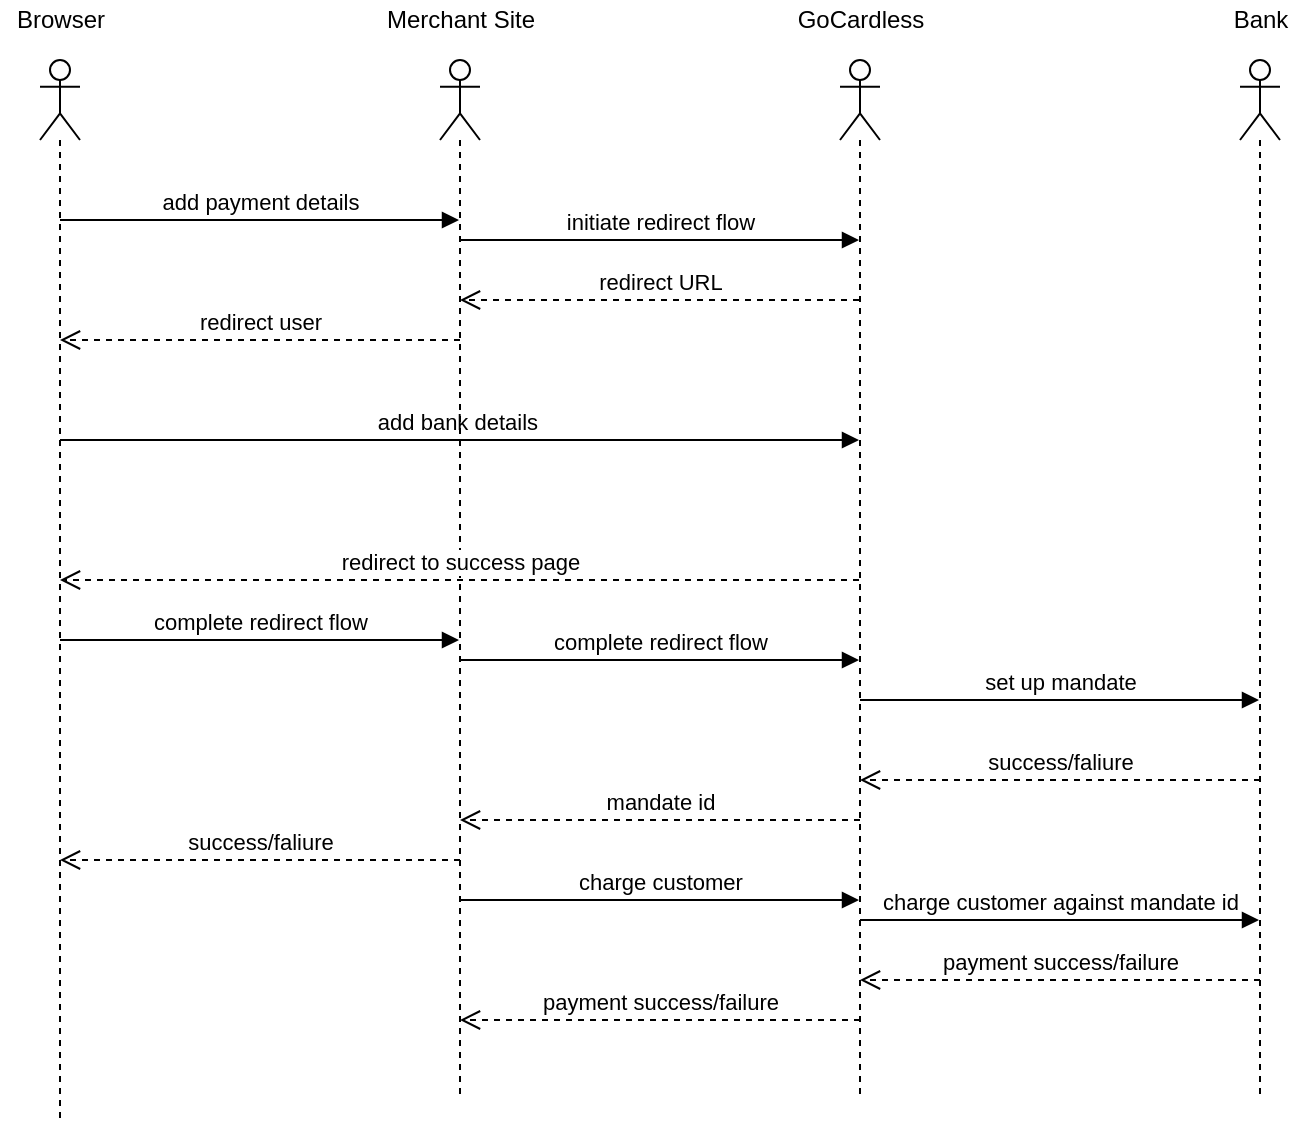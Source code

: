 <mxfile version="14.4.3" type="device" pages="2"><diagram id="KKVYqUFnc3D_Ub3-gKzY" name="How-GoCardless-Works"><mxGraphModel dx="1024" dy="592" grid="1" gridSize="10" guides="1" tooltips="1" connect="1" arrows="1" fold="1" page="1" pageScale="1" pageWidth="850" pageHeight="1100" math="0" shadow="0"><root><mxCell id="0"/><mxCell id="1" parent="0"/><mxCell id="zFlRWO8llB9Eq1i4ljyJ-1" value="" style="shape=umlLifeline;participant=umlActor;perimeter=lifelinePerimeter;whiteSpace=wrap;html=1;container=1;collapsible=0;recursiveResize=0;verticalAlign=top;spacingTop=36;outlineConnect=0;" parent="1" vertex="1"><mxGeometry x="70" y="80" width="20" height="530" as="geometry"/></mxCell><mxCell id="zFlRWO8llB9Eq1i4ljyJ-2" value="add payment details" style="html=1;verticalAlign=bottom;endArrow=block;" parent="zFlRWO8llB9Eq1i4ljyJ-1" target="zFlRWO8llB9Eq1i4ljyJ-4" edge="1"><mxGeometry x="0.003" width="80" relative="1" as="geometry"><mxPoint x="10" y="80" as="sourcePoint"/><mxPoint x="90" y="80" as="targetPoint"/><mxPoint as="offset"/></mxGeometry></mxCell><mxCell id="zFlRWO8llB9Eq1i4ljyJ-14" value="add bank details&amp;nbsp;" style="html=1;verticalAlign=bottom;endArrow=block;" parent="zFlRWO8llB9Eq1i4ljyJ-1" target="zFlRWO8llB9Eq1i4ljyJ-6" edge="1"><mxGeometry width="80" relative="1" as="geometry"><mxPoint x="10" y="190" as="sourcePoint"/><mxPoint x="90" y="190" as="targetPoint"/></mxGeometry></mxCell><mxCell id="GUbpIWPzMmHcQwOf3BvX-10" value="complete redirect flow" style="html=1;verticalAlign=bottom;endArrow=block;" parent="zFlRWO8llB9Eq1i4ljyJ-1" target="zFlRWO8llB9Eq1i4ljyJ-4" edge="1"><mxGeometry width="80" relative="1" as="geometry"><mxPoint x="10" y="290" as="sourcePoint"/><mxPoint x="90" y="290" as="targetPoint"/></mxGeometry></mxCell><mxCell id="zFlRWO8llB9Eq1i4ljyJ-3" value="Browser" style="text;html=1;align=center;verticalAlign=middle;resizable=0;points=[];autosize=1;" parent="1" vertex="1"><mxGeometry x="50" y="50" width="60" height="20" as="geometry"/></mxCell><mxCell id="zFlRWO8llB9Eq1i4ljyJ-4" value="" style="shape=umlLifeline;participant=umlActor;perimeter=lifelinePerimeter;whiteSpace=wrap;html=1;container=1;collapsible=0;recursiveResize=0;verticalAlign=top;spacingTop=36;outlineConnect=0;" parent="1" vertex="1"><mxGeometry x="270" y="80" width="20" height="520" as="geometry"/></mxCell><mxCell id="Xu4G71qumz16rwl9kbuF-1" value="charge customer" style="html=1;verticalAlign=bottom;endArrow=block;" parent="zFlRWO8llB9Eq1i4ljyJ-4" target="zFlRWO8llB9Eq1i4ljyJ-6" edge="1"><mxGeometry width="80" relative="1" as="geometry"><mxPoint x="10" y="420" as="sourcePoint"/><mxPoint x="90" y="420" as="targetPoint"/></mxGeometry></mxCell><mxCell id="zFlRWO8llB9Eq1i4ljyJ-5" value="Merchant Site" style="text;html=1;align=center;verticalAlign=middle;resizable=0;points=[];autosize=1;" parent="1" vertex="1"><mxGeometry x="235" y="50" width="90" height="20" as="geometry"/></mxCell><mxCell id="zFlRWO8llB9Eq1i4ljyJ-6" value="" style="shape=umlLifeline;participant=umlActor;perimeter=lifelinePerimeter;whiteSpace=wrap;html=1;container=1;collapsible=0;recursiveResize=0;verticalAlign=top;spacingTop=36;outlineConnect=0;" parent="1" vertex="1"><mxGeometry x="470" y="80" width="20" height="520" as="geometry"/></mxCell><mxCell id="zFlRWO8llB9Eq1i4ljyJ-23" value="charge customer against mandate id" style="html=1;verticalAlign=bottom;endArrow=block;" parent="zFlRWO8llB9Eq1i4ljyJ-6" target="zFlRWO8llB9Eq1i4ljyJ-10" edge="1"><mxGeometry width="80" relative="1" as="geometry"><mxPoint x="10" y="430" as="sourcePoint"/><mxPoint x="90" y="430" as="targetPoint"/></mxGeometry></mxCell><mxCell id="GUbpIWPzMmHcQwOf3BvX-11" value="set up mandate" style="html=1;verticalAlign=bottom;endArrow=block;" parent="zFlRWO8llB9Eq1i4ljyJ-6" target="zFlRWO8llB9Eq1i4ljyJ-10" edge="1"><mxGeometry width="80" relative="1" as="geometry"><mxPoint x="10" y="320" as="sourcePoint"/><mxPoint x="90" y="320" as="targetPoint"/></mxGeometry></mxCell><mxCell id="zFlRWO8llB9Eq1i4ljyJ-7" value="GoCardless" style="text;html=1;align=center;verticalAlign=middle;resizable=0;points=[];autosize=1;" parent="1" vertex="1"><mxGeometry x="440" y="50" width="80" height="20" as="geometry"/></mxCell><mxCell id="zFlRWO8llB9Eq1i4ljyJ-9" value="initiate redirect flow" style="html=1;verticalAlign=bottom;endArrow=block;" parent="1" source="zFlRWO8llB9Eq1i4ljyJ-4" target="zFlRWO8llB9Eq1i4ljyJ-6" edge="1"><mxGeometry width="80" relative="1" as="geometry"><mxPoint x="280" y="190" as="sourcePoint"/><mxPoint x="360" y="190" as="targetPoint"/><Array as="points"><mxPoint x="340" y="170"/></Array></mxGeometry></mxCell><mxCell id="zFlRWO8llB9Eq1i4ljyJ-10" value="" style="shape=umlLifeline;participant=umlActor;perimeter=lifelinePerimeter;whiteSpace=wrap;html=1;container=1;collapsible=0;recursiveResize=0;verticalAlign=top;spacingTop=36;outlineConnect=0;" parent="1" vertex="1"><mxGeometry x="670" y="80" width="20" height="520" as="geometry"/></mxCell><mxCell id="zFlRWO8llB9Eq1i4ljyJ-12" value="redirect URL" style="html=1;verticalAlign=bottom;endArrow=open;dashed=1;endSize=8;" parent="1" source="zFlRWO8llB9Eq1i4ljyJ-6" edge="1"><mxGeometry relative="1" as="geometry"><mxPoint x="450" y="200" as="sourcePoint"/><mxPoint x="280" y="200" as="targetPoint"/><Array as="points"/></mxGeometry></mxCell><mxCell id="zFlRWO8llB9Eq1i4ljyJ-13" value="Bank" style="text;html=1;align=center;verticalAlign=middle;resizable=0;points=[];autosize=1;" parent="1" vertex="1"><mxGeometry x="660" y="50" width="40" height="20" as="geometry"/></mxCell><mxCell id="GUbpIWPzMmHcQwOf3BvX-2" value="redirect user" style="html=1;verticalAlign=bottom;endArrow=open;dashed=1;endSize=8;" parent="1" target="zFlRWO8llB9Eq1i4ljyJ-1" edge="1"><mxGeometry relative="1" as="geometry"><mxPoint x="280" y="220" as="sourcePoint"/><mxPoint x="200" y="220" as="targetPoint"/></mxGeometry></mxCell><mxCell id="GUbpIWPzMmHcQwOf3BvX-3" value="redirect to success page" style="html=1;verticalAlign=bottom;endArrow=open;dashed=1;endSize=8;" parent="1" source="zFlRWO8llB9Eq1i4ljyJ-6" target="zFlRWO8llB9Eq1i4ljyJ-1" edge="1"><mxGeometry relative="1" as="geometry"><mxPoint x="450" y="330" as="sourcePoint"/><mxPoint x="280" y="320" as="targetPoint"/></mxGeometry></mxCell><mxCell id="zFlRWO8llB9Eq1i4ljyJ-17" value="complete redirect flow" style="html=1;verticalAlign=bottom;endArrow=block;" parent="1" source="zFlRWO8llB9Eq1i4ljyJ-4" target="zFlRWO8llB9Eq1i4ljyJ-6" edge="1"><mxGeometry width="80" relative="1" as="geometry"><mxPoint x="280" y="360" as="sourcePoint"/><mxPoint x="360" y="360" as="targetPoint"/><Array as="points"><mxPoint x="330" y="380"/></Array></mxGeometry></mxCell><mxCell id="GUbpIWPzMmHcQwOf3BvX-12" value="success/faliure" style="html=1;verticalAlign=bottom;endArrow=open;dashed=1;endSize=8;" parent="1" target="zFlRWO8llB9Eq1i4ljyJ-6" edge="1"><mxGeometry relative="1" as="geometry"><mxPoint x="680" y="440" as="sourcePoint"/><mxPoint x="600" y="440" as="targetPoint"/></mxGeometry></mxCell><mxCell id="GUbpIWPzMmHcQwOf3BvX-13" value="mandate id" style="html=1;verticalAlign=bottom;endArrow=open;dashed=1;endSize=8;" parent="1" target="zFlRWO8llB9Eq1i4ljyJ-4" edge="1"><mxGeometry relative="1" as="geometry"><mxPoint x="480" y="460" as="sourcePoint"/><mxPoint x="400" y="460" as="targetPoint"/></mxGeometry></mxCell><mxCell id="GUbpIWPzMmHcQwOf3BvX-14" value="success/faliure" style="html=1;verticalAlign=bottom;endArrow=open;dashed=1;endSize=8;" parent="1" target="zFlRWO8llB9Eq1i4ljyJ-1" edge="1"><mxGeometry relative="1" as="geometry"><mxPoint x="280" y="480" as="sourcePoint"/><mxPoint x="200" y="480" as="targetPoint"/></mxGeometry></mxCell><mxCell id="GdtzqCpz6XcvoMeJ4_K--2" value="payment success/failure" style="html=1;verticalAlign=bottom;endArrow=open;dashed=1;endSize=8;" edge="1" parent="1"><mxGeometry relative="1" as="geometry"><mxPoint x="680" y="540" as="sourcePoint"/><mxPoint x="480" y="540" as="targetPoint"/></mxGeometry></mxCell><mxCell id="GdtzqCpz6XcvoMeJ4_K--3" value="payment success/failure" style="html=1;verticalAlign=bottom;endArrow=open;dashed=1;endSize=8;" edge="1" parent="1" target="zFlRWO8llB9Eq1i4ljyJ-4"><mxGeometry relative="1" as="geometry"><mxPoint x="480" y="560" as="sourcePoint"/><mxPoint x="400" y="560" as="targetPoint"/></mxGeometry></mxCell></root></mxGraphModel></diagram><diagram id="ZomrgSqQtL6cdVu1Cs9e" name="Using-GoCardless-From-KillBill2"><mxGraphModel dx="1024" dy="592" grid="1" gridSize="10" guides="1" tooltips="1" connect="1" arrows="1" fold="1" page="1" pageScale="1" pageWidth="850" pageHeight="1100" math="0" shadow="0"><root><mxCell id="8xVmkuRIe6KVp7VBJVlf-0"/><mxCell id="8xVmkuRIe6KVp7VBJVlf-1" parent="8xVmkuRIe6KVp7VBJVlf-0"/><mxCell id="o8_gvHAobGrXDaASgvEa-0" value="" style="shape=umlLifeline;participant=umlActor;perimeter=lifelinePerimeter;whiteSpace=wrap;html=1;container=1;collapsible=0;recursiveResize=0;verticalAlign=top;spacingTop=36;outlineConnect=0;fillColor=#0050ef;strokeColor=#001DBC;fontColor=#ffffff;" parent="8xVmkuRIe6KVp7VBJVlf-1" vertex="1"><mxGeometry x="30" y="60" width="20" height="680" as="geometry"/></mxCell><mxCell id="o8_gvHAobGrXDaASgvEa-1" value="add payment details" style="html=1;verticalAlign=bottom;endArrow=block;" parent="o8_gvHAobGrXDaASgvEa-0" target="o8_gvHAobGrXDaASgvEa-5" edge="1"><mxGeometry x="0.003" width="80" relative="1" as="geometry"><mxPoint x="10" y="80" as="sourcePoint"/><mxPoint x="90" y="80" as="targetPoint"/><mxPoint as="offset"/></mxGeometry></mxCell><mxCell id="o8_gvHAobGrXDaASgvEa-2" value="add bank details" style="html=1;verticalAlign=bottom;endArrow=block;" parent="o8_gvHAobGrXDaASgvEa-0" target="o8_gvHAobGrXDaASgvEa-18" edge="1"><mxGeometry width="80" relative="1" as="geometry"><mxPoint x="10" y="260" as="sourcePoint"/><mxPoint x="90" y="260" as="targetPoint"/></mxGeometry></mxCell><mxCell id="o8_gvHAobGrXDaASgvEa-3" value="pay" style="html=1;verticalAlign=bottom;endArrow=block;" parent="o8_gvHAobGrXDaASgvEa-0" target="o8_gvHAobGrXDaASgvEa-5" edge="1"><mxGeometry width="80" relative="1" as="geometry"><mxPoint x="10" y="480" as="sourcePoint"/><mxPoint x="90" y="480" as="targetPoint"/></mxGeometry></mxCell><mxCell id="o8_gvHAobGrXDaASgvEa-4" value="Browser" style="text;html=1;align=center;verticalAlign=middle;resizable=0;points=[];autosize=1;fillColor=#0050ef;strokeColor=#001DBC;fontColor=#ffffff;" parent="8xVmkuRIe6KVp7VBJVlf-1" vertex="1"><mxGeometry x="10" y="40" width="60" height="20" as="geometry"/></mxCell><mxCell id="o8_gvHAobGrXDaASgvEa-5" value="" style="shape=umlLifeline;participant=umlActor;perimeter=lifelinePerimeter;whiteSpace=wrap;html=1;container=1;collapsible=0;recursiveResize=0;verticalAlign=top;spacingTop=36;outlineConnect=0;fillColor=#0050ef;strokeColor=#001DBC;fontColor=#ffffff;" parent="8xVmkuRIe6KVp7VBJVlf-1" vertex="1"><mxGeometry x="150" y="60" width="20" height="680" as="geometry"/></mxCell><mxCell id="o8_gvHAobGrXDaASgvEa-7" value="purchasePayment" style="html=1;verticalAlign=bottom;endArrow=block;" parent="o8_gvHAobGrXDaASgvEa-5" target="o8_gvHAobGrXDaASgvEa-9" edge="1"><mxGeometry width="80" relative="1" as="geometry"><mxPoint x="10" y="500" as="sourcePoint"/><mxPoint x="90" y="500" as="targetPoint"/></mxGeometry></mxCell><mxCell id="o8_gvHAobGrXDaASgvEa-8" value="Merchant Site" style="text;html=1;align=center;verticalAlign=middle;resizable=0;points=[];autosize=1;fillColor=#0050ef;strokeColor=#001DBC;fontColor=#ffffff;" parent="8xVmkuRIe6KVp7VBJVlf-1" vertex="1"><mxGeometry x="115" y="40" width="90" height="20" as="geometry"/></mxCell><mxCell id="o8_gvHAobGrXDaASgvEa-9" value="" style="shape=umlLifeline;participant=umlActor;perimeter=lifelinePerimeter;whiteSpace=wrap;html=1;container=1;collapsible=0;recursiveResize=0;verticalAlign=top;spacingTop=36;outlineConnect=0;fillColor=#a20025;strokeColor=#6F0000;fontColor=#ffffff;" parent="8xVmkuRIe6KVp7VBJVlf-1" vertex="1"><mxGeometry x="270" y="60" width="20" height="680" as="geometry"/></mxCell><mxCell id="o8_gvHAobGrXDaASgvEa-10" value="addPaymentMethod" style="html=1;verticalAlign=bottom;endArrow=block;" parent="o8_gvHAobGrXDaASgvEa-9" target="o8_gvHAobGrXDaASgvEa-13" edge="1"><mxGeometry width="80" relative="1" as="geometry"><mxPoint x="10" y="360" as="sourcePoint"/><mxPoint x="90" y="360" as="targetPoint"/></mxGeometry></mxCell><mxCell id="o8_gvHAobGrXDaASgvEa-11" value="purchasePayment" style="html=1;verticalAlign=bottom;endArrow=block;" parent="o8_gvHAobGrXDaASgvEa-9" target="o8_gvHAobGrXDaASgvEa-13" edge="1"><mxGeometry width="80" relative="1" as="geometry"><mxPoint x="10" y="520" as="sourcePoint"/><mxPoint x="90" y="520" as="targetPoint"/></mxGeometry></mxCell><mxCell id="o8_gvHAobGrXDaASgvEa-12" value="Kill Bill" style="text;html=1;align=center;verticalAlign=middle;resizable=0;points=[];autosize=1;fillColor=#a20025;strokeColor=#6F0000;fontColor=#ffffff;" parent="8xVmkuRIe6KVp7VBJVlf-1" vertex="1"><mxGeometry x="255" y="40" width="50" height="20" as="geometry"/></mxCell><mxCell id="o8_gvHAobGrXDaASgvEa-13" value="" style="shape=umlLifeline;participant=umlActor;perimeter=lifelinePerimeter;whiteSpace=wrap;html=1;container=1;collapsible=0;recursiveResize=0;verticalAlign=top;spacingTop=36;outlineConnect=0;fillColor=#a20025;strokeColor=#6F0000;fontColor=#ffffff;" parent="8xVmkuRIe6KVp7VBJVlf-1" vertex="1"><mxGeometry x="510" y="60" width="20" height="680" as="geometry"/></mxCell><mxCell id="o8_gvHAobGrXDaASgvEa-14" value="redirectFlows().create()" style="html=1;verticalAlign=bottom;endArrow=block;" parent="o8_gvHAobGrXDaASgvEa-13" target="o8_gvHAobGrXDaASgvEa-18" edge="1"><mxGeometry width="80" relative="1" as="geometry"><mxPoint x="10" y="140" as="sourcePoint"/><mxPoint x="90" y="140" as="targetPoint"/></mxGeometry></mxCell><mxCell id="o8_gvHAobGrXDaASgvEa-15" value="redirectFlows().complete" style="html=1;verticalAlign=bottom;endArrow=block;" parent="o8_gvHAobGrXDaASgvEa-13" target="o8_gvHAobGrXDaASgvEa-18" edge="1"><mxGeometry width="80" relative="1" as="geometry"><mxPoint x="10" y="380" as="sourcePoint"/><mxPoint x="90" y="380" as="targetPoint"/></mxGeometry></mxCell><mxCell id="o8_gvHAobGrXDaASgvEa-16" value="payments().create()" style="html=1;verticalAlign=bottom;endArrow=block;" parent="o8_gvHAobGrXDaASgvEa-13" target="o8_gvHAobGrXDaASgvEa-18" edge="1"><mxGeometry width="80" relative="1" as="geometry"><mxPoint x="10" y="540" as="sourcePoint"/><mxPoint x="90" y="540" as="targetPoint"/></mxGeometry></mxCell><mxCell id="o8_gvHAobGrXDaASgvEa-17" value="GoCardless Plugin" style="text;html=1;align=center;verticalAlign=middle;resizable=0;points=[];autosize=1;fillColor=#a20025;strokeColor=#6F0000;fontColor=#ffffff;" parent="8xVmkuRIe6KVp7VBJVlf-1" vertex="1"><mxGeometry x="470" y="40" width="120" height="20" as="geometry"/></mxCell><mxCell id="o8_gvHAobGrXDaASgvEa-18" value="" style="shape=umlLifeline;participant=umlActor;perimeter=lifelinePerimeter;whiteSpace=wrap;html=1;container=1;collapsible=0;recursiveResize=0;verticalAlign=top;spacingTop=36;outlineConnect=0;fillColor=#008a00;strokeColor=#005700;fontColor=#ffffff;" parent="8xVmkuRIe6KVp7VBJVlf-1" vertex="1"><mxGeometry x="670" y="60" width="20" height="680" as="geometry"/></mxCell><mxCell id="o8_gvHAobGrXDaASgvEa-19" value="GoCardless" style="text;html=1;align=center;verticalAlign=middle;resizable=0;points=[];autosize=1;fillColor=#008a00;strokeColor=#005700;fontColor=#ffffff;" parent="8xVmkuRIe6KVp7VBJVlf-1" vertex="1"><mxGeometry x="640" y="40" width="80" height="20" as="geometry"/></mxCell><mxCell id="o8_gvHAobGrXDaASgvEa-20" value="/checkout/" style="html=1;verticalAlign=bottom;endArrow=block;" parent="8xVmkuRIe6KVp7VBJVlf-1" source="o8_gvHAobGrXDaASgvEa-5" target="o8_gvHAobGrXDaASgvEa-35" edge="1"><mxGeometry width="80" relative="1" as="geometry"><mxPoint x="190" y="170" as="sourcePoint"/><mxPoint x="360" y="170" as="targetPoint"/><Array as="points"><mxPoint x="240" y="160"/><mxPoint x="290" y="160"/></Array></mxGeometry></mxCell><mxCell id="o8_gvHAobGrXDaASgvEa-21" value="buildFormDescriptor" style="html=1;verticalAlign=bottom;endArrow=block;" parent="8xVmkuRIe6KVp7VBJVlf-1" source="o8_gvHAobGrXDaASgvEa-35" target="o8_gvHAobGrXDaASgvEa-13" edge="1"><mxGeometry width="80" relative="1" as="geometry"><mxPoint x="209.5" y="170" as="sourcePoint"/><mxPoint x="369.5" y="170" as="targetPoint"/><Array as="points"><mxPoint x="420" y="180"/></Array></mxGeometry></mxCell><mxCell id="o8_gvHAobGrXDaASgvEa-22" value="redirect URL" style="html=1;verticalAlign=bottom;endArrow=open;dashed=1;endSize=8;" parent="8xVmkuRIe6KVp7VBJVlf-1" edge="1"><mxGeometry relative="1" as="geometry"><mxPoint x="520" y="260" as="sourcePoint"/><mxPoint x="280" y="260" as="targetPoint"/></mxGeometry></mxCell><mxCell id="o8_gvHAobGrXDaASgvEa-23" value="redirect URL" style="html=1;verticalAlign=bottom;endArrow=open;dashed=1;endSize=8;" parent="8xVmkuRIe6KVp7VBJVlf-1" target="o8_gvHAobGrXDaASgvEa-5" edge="1"><mxGeometry relative="1" as="geometry"><mxPoint x="280" y="280" as="sourcePoint"/><mxPoint x="280" y="280" as="targetPoint"/></mxGeometry></mxCell><mxCell id="o8_gvHAobGrXDaASgvEa-24" value="redirect user" style="html=1;verticalAlign=bottom;endArrow=open;dashed=1;endSize=8;" parent="8xVmkuRIe6KVp7VBJVlf-1" target="o8_gvHAobGrXDaASgvEa-0" edge="1"><mxGeometry relative="1" as="geometry"><mxPoint x="160" y="300" as="sourcePoint"/><mxPoint x="120" y="300" as="targetPoint"/></mxGeometry></mxCell><mxCell id="o8_gvHAobGrXDaASgvEa-26" value="mandate Id" style="html=1;verticalAlign=bottom;endArrow=open;dashed=1;endSize=8;" parent="8xVmkuRIe6KVp7VBJVlf-1" source="o8_gvHAobGrXDaASgvEa-18" target="o8_gvHAobGrXDaASgvEa-13" edge="1"><mxGeometry relative="1" as="geometry"><mxPoint x="660" y="480" as="sourcePoint"/><mxPoint x="580" y="480" as="targetPoint"/><Array as="points"><mxPoint x="590" y="480"/></Array></mxGeometry></mxCell><mxCell id="o8_gvHAobGrXDaASgvEa-27" value="mandate Id" style="html=1;verticalAlign=bottom;endArrow=open;dashed=1;endSize=8;" parent="8xVmkuRIe6KVp7VBJVlf-1" target="o8_gvHAobGrXDaASgvEa-9" edge="1"><mxGeometry relative="1" as="geometry"><mxPoint x="520" y="500" as="sourcePoint"/><mxPoint x="440" y="500" as="targetPoint"/></mxGeometry></mxCell><mxCell id="o8_gvHAobGrXDaASgvEa-28" value="success/failure" style="html=1;verticalAlign=bottom;endArrow=open;dashed=1;endSize=8;" parent="8xVmkuRIe6KVp7VBJVlf-1" target="o8_gvHAobGrXDaASgvEa-0" edge="1"><mxGeometry relative="1" as="geometry"><mxPoint x="280" y="520" as="sourcePoint"/><mxPoint x="280" y="520" as="targetPoint"/></mxGeometry></mxCell><mxCell id="o8_gvHAobGrXDaASgvEa-29" value="redirect URL" style="html=1;verticalAlign=bottom;endArrow=open;dashed=1;endSize=8;" parent="8xVmkuRIe6KVp7VBJVlf-1" target="o8_gvHAobGrXDaASgvEa-13" edge="1"><mxGeometry relative="1" as="geometry"><mxPoint x="680" y="240" as="sourcePoint"/><mxPoint x="600" y="240" as="targetPoint"/></mxGeometry></mxCell><mxCell id="o8_gvHAobGrXDaASgvEa-30" value="payment id" style="html=1;verticalAlign=bottom;endArrow=open;dashed=1;endSize=8;" parent="8xVmkuRIe6KVp7VBJVlf-1" target="o8_gvHAobGrXDaASgvEa-13" edge="1"><mxGeometry relative="1" as="geometry"><mxPoint x="680" y="640" as="sourcePoint"/><mxPoint x="600" y="640" as="targetPoint"/></mxGeometry></mxCell><mxCell id="o8_gvHAobGrXDaASgvEa-31" value="payment id" style="html=1;verticalAlign=bottom;endArrow=open;dashed=1;endSize=8;" parent="8xVmkuRIe6KVp7VBJVlf-1" target="o8_gvHAobGrXDaASgvEa-9" edge="1"><mxGeometry relative="1" as="geometry"><mxPoint x="520" y="660" as="sourcePoint"/><mxPoint x="440" y="660" as="targetPoint"/></mxGeometry></mxCell><mxCell id="o8_gvHAobGrXDaASgvEa-32" value="payment id" style="html=1;verticalAlign=bottom;endArrow=open;dashed=1;endSize=8;" parent="8xVmkuRIe6KVp7VBJVlf-1" target="o8_gvHAobGrXDaASgvEa-5" edge="1"><mxGeometry relative="1" as="geometry"><mxPoint x="280" y="680" as="sourcePoint"/><mxPoint x="280" y="680" as="targetPoint"/></mxGeometry></mxCell><mxCell id="o8_gvHAobGrXDaASgvEa-33" value="payment id" style="html=1;verticalAlign=bottom;endArrow=open;dashed=1;endSize=8;" parent="8xVmkuRIe6KVp7VBJVlf-1" target="o8_gvHAobGrXDaASgvEa-0" edge="1"><mxGeometry relative="1" as="geometry"><mxPoint x="160" y="700" as="sourcePoint"/><mxPoint x="120" y="700" as="targetPoint"/></mxGeometry></mxCell><mxCell id="o8_gvHAobGrXDaASgvEa-35" value="" style="shape=umlLifeline;participant=umlActor;perimeter=lifelinePerimeter;whiteSpace=wrap;html=1;container=1;collapsible=0;recursiveResize=0;verticalAlign=top;spacingTop=36;outlineConnect=0;fillColor=#a20025;strokeColor=#6F0000;fontColor=#ffffff;" parent="8xVmkuRIe6KVp7VBJVlf-1" vertex="1"><mxGeometry x="390" y="60" width="20" height="680" as="geometry"/></mxCell><mxCell id="o8_gvHAobGrXDaASgvEa-37" value="Checkout Servlet" style="text;html=1;align=center;verticalAlign=middle;resizable=0;points=[];autosize=1;fillColor=#a20025;strokeColor=#6F0000;fontColor=#ffffff;" parent="8xVmkuRIe6KVp7VBJVlf-1" vertex="1"><mxGeometry x="345" y="40" width="110" height="20" as="geometry"/></mxCell><mxCell id="hC9oaeyklfhNiBSL9XLt-0" value="success URL" style="html=1;verticalAlign=bottom;endArrow=open;dashed=1;endSize=8;" parent="8xVmkuRIe6KVp7VBJVlf-1" target="o8_gvHAobGrXDaASgvEa-0" edge="1"><mxGeometry relative="1" as="geometry"><mxPoint x="680" y="360" as="sourcePoint"/><mxPoint x="600" y="360" as="targetPoint"/></mxGeometry></mxCell><mxCell id="NJ05y7RPte0VFopD1NYS-0" value="addPaymentMethod" style="html=1;verticalAlign=bottom;endArrow=block;" parent="8xVmkuRIe6KVp7VBJVlf-1" target="o8_gvHAobGrXDaASgvEa-9" edge="1" source="o8_gvHAobGrXDaASgvEa-0"><mxGeometry width="80" relative="1" as="geometry"><mxPoint x="160" y="400" as="sourcePoint"/><mxPoint x="240" y="400" as="targetPoint"/></mxGeometry></mxCell><mxCell id="f_GjYovj5MI_qfIlNooR-0" value="Kill Bill" style="text;html=1;align=center;verticalAlign=middle;resizable=0;points=[];autosize=1;fillColor=#a20025;strokeColor=#6F0000;fontColor=#ffffff;" vertex="1" parent="8xVmkuRIe6KVp7VBJVlf-1"><mxGeometry x="720" y="140" width="50" height="20" as="geometry"/></mxCell><mxCell id="f_GjYovj5MI_qfIlNooR-1" value="User" style="text;html=1;align=center;verticalAlign=middle;resizable=0;points=[];autosize=1;fillColor=#0050ef;strokeColor=#001DBC;fontColor=#ffffff;" vertex="1" parent="8xVmkuRIe6KVp7VBJVlf-1"><mxGeometry x="720" y="180" width="40" height="20" as="geometry"/></mxCell><mxCell id="f_GjYovj5MI_qfIlNooR-2" value="Payment Gateway" style="text;html=1;align=center;verticalAlign=middle;resizable=0;points=[];autosize=1;fillColor=#008a00;strokeColor=#005700;fontColor=#ffffff;" vertex="1" parent="8xVmkuRIe6KVp7VBJVlf-1"><mxGeometry x="720" y="220" width="110" height="20" as="geometry"/></mxCell><mxCell id="fQNCyVYERsTaCQ55UyiB-0" value="Colours indicate owners" style="text;html=1;strokeColor=none;fillColor=none;align=left;verticalAlign=middle;whiteSpace=wrap;rounded=0;dashed=1;" vertex="1" parent="8xVmkuRIe6KVp7VBJVlf-1"><mxGeometry x="720" y="100" width="100" height="20" as="geometry"/></mxCell></root></mxGraphModel></diagram></mxfile>